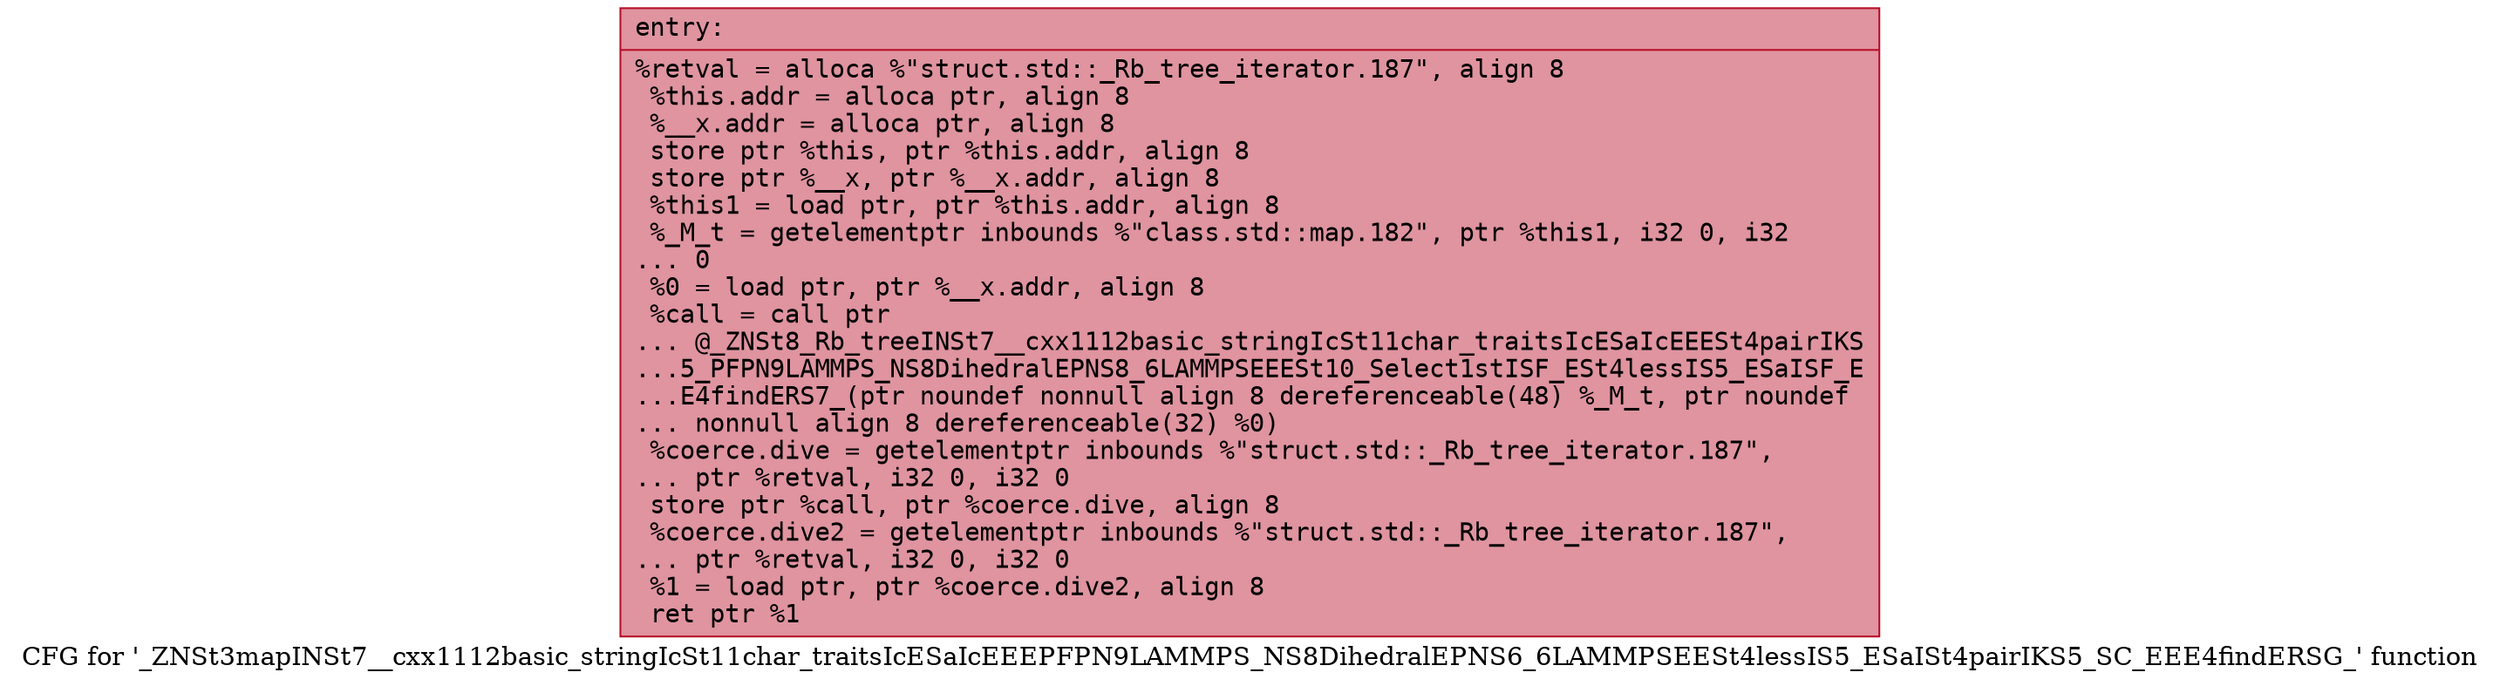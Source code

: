 digraph "CFG for '_ZNSt3mapINSt7__cxx1112basic_stringIcSt11char_traitsIcESaIcEEEPFPN9LAMMPS_NS8DihedralEPNS6_6LAMMPSEESt4lessIS5_ESaISt4pairIKS5_SC_EEE4findERSG_' function" {
	label="CFG for '_ZNSt3mapINSt7__cxx1112basic_stringIcSt11char_traitsIcESaIcEEEPFPN9LAMMPS_NS8DihedralEPNS6_6LAMMPSEESt4lessIS5_ESaISt4pairIKS5_SC_EEE4findERSG_' function";

	Node0x562846b6f180 [shape=record,color="#b70d28ff", style=filled, fillcolor="#b70d2870" fontname="Courier",label="{entry:\l|  %retval = alloca %\"struct.std::_Rb_tree_iterator.187\", align 8\l  %this.addr = alloca ptr, align 8\l  %__x.addr = alloca ptr, align 8\l  store ptr %this, ptr %this.addr, align 8\l  store ptr %__x, ptr %__x.addr, align 8\l  %this1 = load ptr, ptr %this.addr, align 8\l  %_M_t = getelementptr inbounds %\"class.std::map.182\", ptr %this1, i32 0, i32\l... 0\l  %0 = load ptr, ptr %__x.addr, align 8\l  %call = call ptr\l... @_ZNSt8_Rb_treeINSt7__cxx1112basic_stringIcSt11char_traitsIcESaIcEEESt4pairIKS\l...5_PFPN9LAMMPS_NS8DihedralEPNS8_6LAMMPSEEESt10_Select1stISF_ESt4lessIS5_ESaISF_E\l...E4findERS7_(ptr noundef nonnull align 8 dereferenceable(48) %_M_t, ptr noundef\l... nonnull align 8 dereferenceable(32) %0)\l  %coerce.dive = getelementptr inbounds %\"struct.std::_Rb_tree_iterator.187\",\l... ptr %retval, i32 0, i32 0\l  store ptr %call, ptr %coerce.dive, align 8\l  %coerce.dive2 = getelementptr inbounds %\"struct.std::_Rb_tree_iterator.187\",\l... ptr %retval, i32 0, i32 0\l  %1 = load ptr, ptr %coerce.dive2, align 8\l  ret ptr %1\l}"];
}
